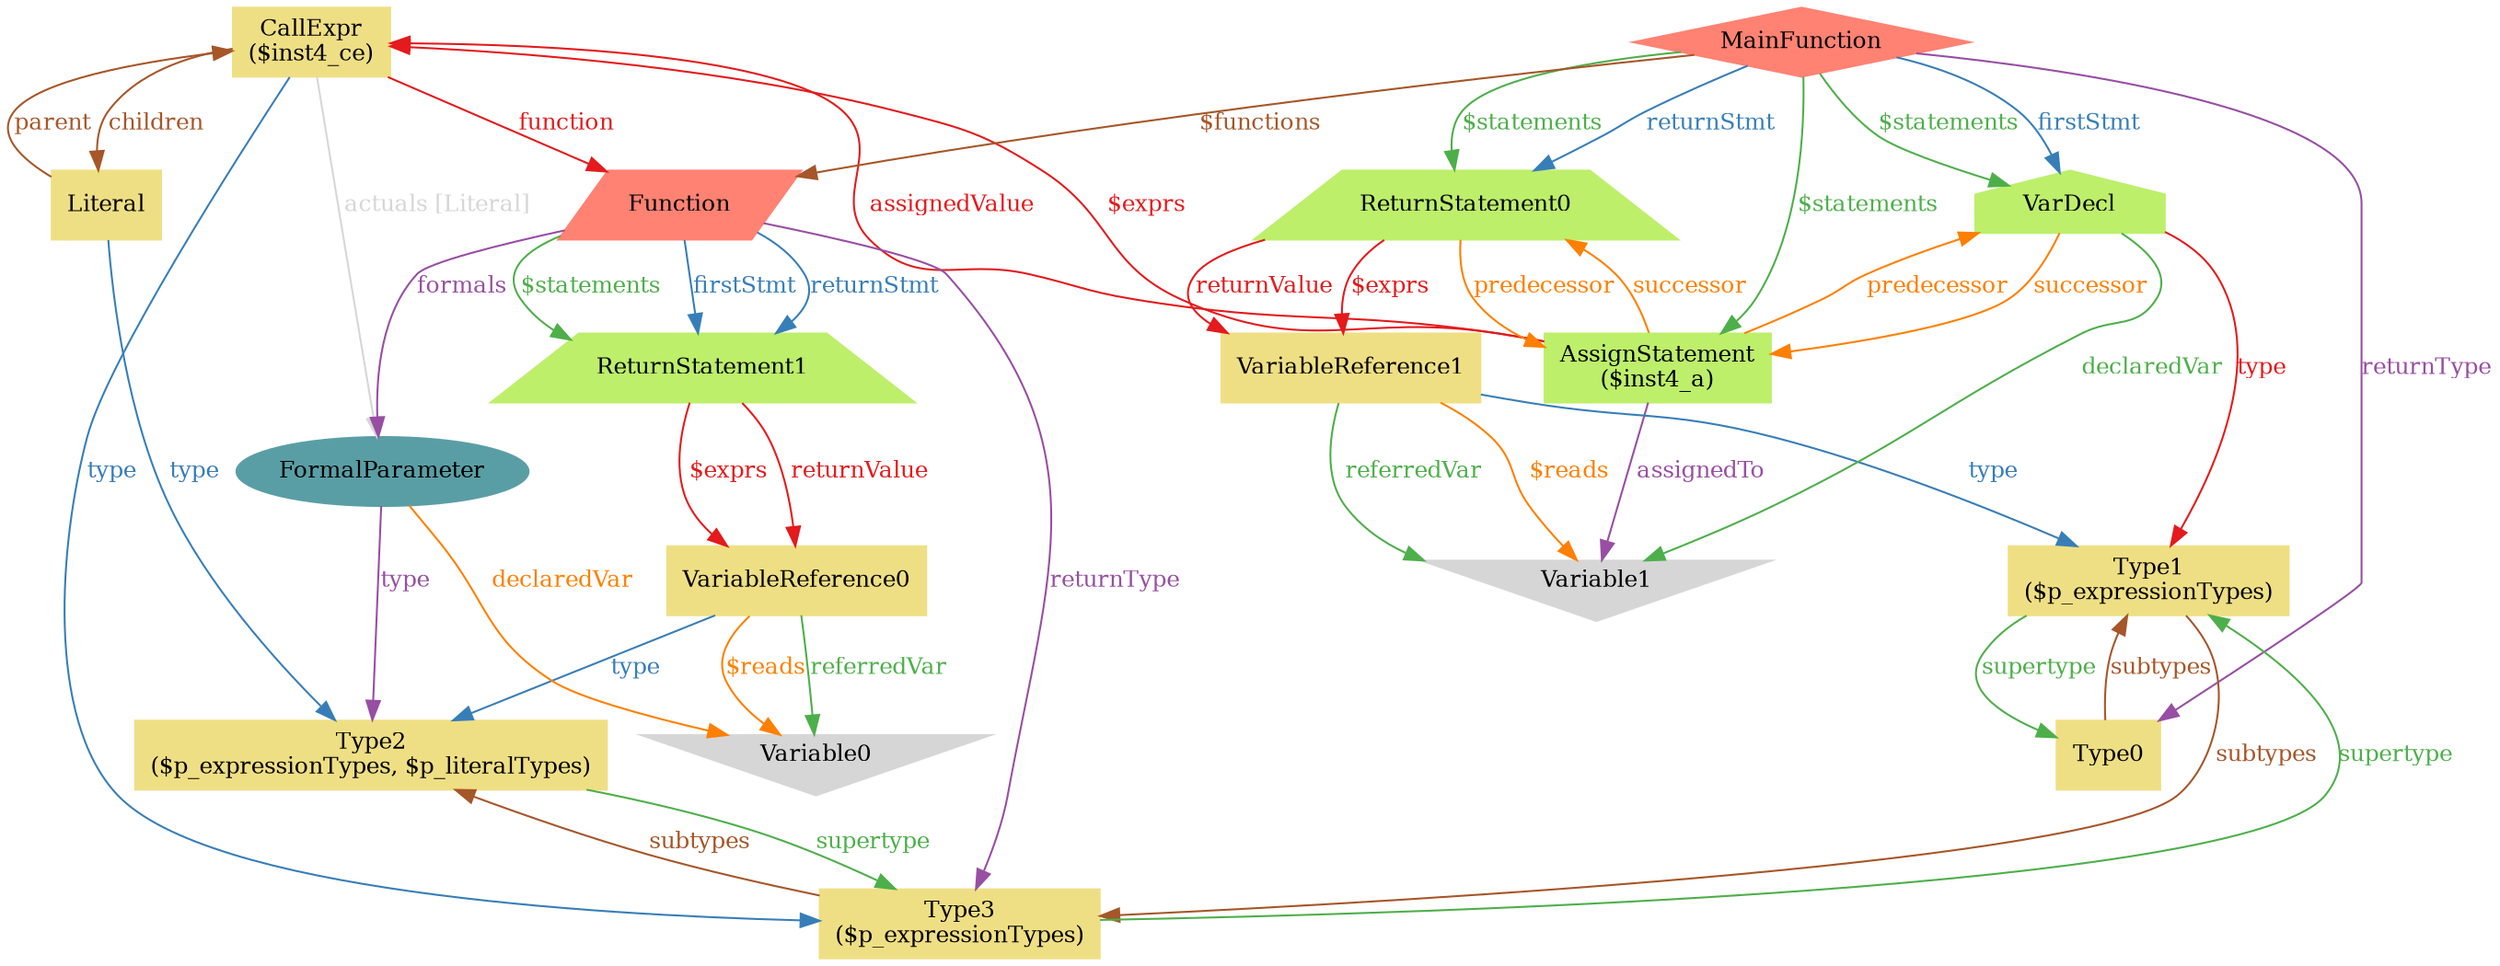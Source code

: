 digraph "graph" {
graph [fontsize=12]
node [fontsize=12]
edge [fontsize=12]
rankdir=TB;
"N15" -> "N2" [uuid = "<AssignStatement, CallExpr>", color = "#e41a1c", fontcolor = "#e41a1c", style = "solid", label = "$exprs", dir = "back", weight = "1"]
"N8" -> "N7" [uuid = "<ReturnStatement0, VariableReference1>", color = "#e41a1c", fontcolor = "#e41a1c", style = "solid", label = "$exprs", dir = "forward", weight = "1"]
"N12" -> "N11" [uuid = "<ReturnStatement1, VariableReference0>", color = "#e41a1c", fontcolor = "#e41a1c", style = "solid", label = "$exprs", dir = "forward", weight = "1"]
"N16" -> "N14" [uuid = "<MainFunction, Function>", color = "#a65628", fontcolor = "#a65628", style = "solid", label = "$functions", dir = "forward", weight = "1"]
"N11" -> "N1" [uuid = "<VariableReference0, Variable0>", color = "#ff7f00", fontcolor = "#ff7f00", style = "solid", label = "$reads", dir = "forward", weight = "1"]
"N7" -> "N0" [uuid = "<VariableReference1, Variable1>", color = "#ff7f00", fontcolor = "#ff7f00", style = "solid", label = "$reads", dir = "forward", weight = "1"]
"N14" -> "N12" [uuid = "<Function, ReturnStatement1>", color = "#4daf4a", fontcolor = "#4daf4a", style = "solid", label = "$statements", dir = "forward", weight = "1"]
"N16" -> "N2" [uuid = "<MainFunction, AssignStatement>", color = "#4daf4a", fontcolor = "#4daf4a", style = "solid", label = "$statements", dir = "forward", weight = "1"]
"N16" -> "N8" [uuid = "<MainFunction, ReturnStatement0>", color = "#4daf4a", fontcolor = "#4daf4a", style = "solid", label = "$statements", dir = "forward", weight = "1"]
"N16" -> "N9" [uuid = "<MainFunction, VarDecl>", color = "#4daf4a", fontcolor = "#4daf4a", style = "solid", label = "$statements", dir = "forward", weight = "1"]
"N15" -> "N13" [uuid = "<CallExpr, Literal, FormalParameter>", color = "#d6d6d6", fontcolor = "#d6d6d6", style = "solid", label = "actuals [Literal]", dir = "forward", weight = "1"]
"N2" -> "N0" [uuid = "<AssignStatement, Variable1>", color = "#984ea3", fontcolor = "#984ea3", style = "solid", label = "assignedTo", dir = "forward", weight = "1"]
"N15" -> "N2" [uuid = "<AssignStatement, CallExpr>", color = "#e41a1c", fontcolor = "#e41a1c", style = "solid", label = "assignedValue", dir = "back", weight = "1"]
"N15" -> "N10" [uuid = "<CallExpr, Literal>", color = "#a65628", fontcolor = "#a65628", style = "solid", label = "children", dir = "forward", weight = "1"]
"N13" -> "N1" [uuid = "<FormalParameter, Variable0>", color = "#ff7f00", fontcolor = "#ff7f00", style = "solid", label = "declaredVar", dir = "forward", weight = "1"]
"N9" -> "N0" [uuid = "<VarDecl, Variable1>", color = "#4daf4a", fontcolor = "#4daf4a", style = "solid", label = "declaredVar", dir = "forward", weight = "1"]
"N14" -> "N12" [uuid = "<Function, ReturnStatement1>", color = "#377eb8", fontcolor = "#377eb8", style = "solid", label = "firstStmt", dir = "forward", weight = "1"]
"N16" -> "N9" [uuid = "<MainFunction, VarDecl>", color = "#377eb8", fontcolor = "#377eb8", style = "solid", label = "firstStmt", dir = "forward", weight = "1"]
"N14" -> "N13" [uuid = "<Function, FormalParameter>", color = "#984ea3", fontcolor = "#984ea3", style = "solid", label = "formals", dir = "forward", weight = "1"]
"N15" -> "N14" [uuid = "<CallExpr, Function>", color = "#e41a1c", fontcolor = "#e41a1c", style = "solid", label = "function", dir = "forward", weight = "1"]
"N15" -> "N10" [uuid = "<Literal, CallExpr>", color = "#a65628", fontcolor = "#a65628", style = "solid", label = "parent", dir = "back", weight = "1"]
"N9" -> "N2" [uuid = "<AssignStatement, VarDecl>", color = "#ff7f00", fontcolor = "#ff7f00", style = "solid", label = "predecessor", dir = "back", weight = "1"]
"N8" -> "N2" [uuid = "<ReturnStatement0, AssignStatement>", color = "#ff7f00", fontcolor = "#ff7f00", style = "solid", label = "predecessor", dir = "forward", weight = "1"]
"N11" -> "N1" [uuid = "<VariableReference0, Variable0>", color = "#4daf4a", fontcolor = "#4daf4a", style = "solid", label = "referredVar", dir = "forward", weight = "1"]
"N7" -> "N0" [uuid = "<VariableReference1, Variable1>", color = "#4daf4a", fontcolor = "#4daf4a", style = "solid", label = "referredVar", dir = "forward", weight = "1"]
"N14" -> "N12" [uuid = "<Function, ReturnStatement1>", color = "#377eb8", fontcolor = "#377eb8", style = "solid", label = "returnStmt", dir = "forward", weight = "1"]
"N16" -> "N8" [uuid = "<MainFunction, ReturnStatement0>", color = "#377eb8", fontcolor = "#377eb8", style = "solid", label = "returnStmt", dir = "forward", weight = "1"]
"N14" -> "N4" [uuid = "<Function, Type3>", color = "#984ea3", fontcolor = "#984ea3", style = "solid", label = "returnType", dir = "forward", weight = "1"]
"N16" -> "N3" [uuid = "<MainFunction, Type0>", color = "#984ea3", fontcolor = "#984ea3", style = "solid", label = "returnType", dir = "forward", weight = "1"]
"N8" -> "N7" [uuid = "<ReturnStatement0, VariableReference1>", color = "#e41a1c", fontcolor = "#e41a1c", style = "solid", label = "returnValue", dir = "forward", weight = "1"]
"N12" -> "N11" [uuid = "<ReturnStatement1, VariableReference0>", color = "#e41a1c", fontcolor = "#e41a1c", style = "solid", label = "returnValue", dir = "forward", weight = "1"]
"N6" -> "N3" [uuid = "<Type0, Type1>", color = "#a65628", fontcolor = "#a65628", style = "solid", label = "subtypes", dir = "back", weight = "1"]
"N6" -> "N4" [uuid = "<Type1, Type3>", color = "#a65628", fontcolor = "#a65628", style = "solid", label = "subtypes", dir = "forward", weight = "1"]
"N5" -> "N4" [uuid = "<Type3, Type2>", color = "#a65628", fontcolor = "#a65628", style = "solid", label = "subtypes", dir = "back", weight = "1"]
"N8" -> "N2" [uuid = "<AssignStatement, ReturnStatement0>", color = "#ff7f00", fontcolor = "#ff7f00", style = "solid", label = "successor", dir = "back", weight = "1"]
"N9" -> "N2" [uuid = "<VarDecl, AssignStatement>", color = "#ff7f00", fontcolor = "#ff7f00", style = "solid", label = "successor", dir = "forward", weight = "1"]
"N6" -> "N3" [uuid = "<Type1, Type0>", color = "#4daf4a", fontcolor = "#4daf4a", style = "solid", label = "supertype", dir = "forward", weight = "1"]
"N5" -> "N4" [uuid = "<Type2, Type3>", color = "#4daf4a", fontcolor = "#4daf4a", style = "solid", label = "supertype", dir = "forward", weight = "1"]
"N6" -> "N4" [uuid = "<Type3, Type1>", color = "#4daf4a", fontcolor = "#4daf4a", style = "solid", label = "supertype", dir = "back", weight = "1"]
"N15" -> "N4" [uuid = "<CallExpr, Type3>", color = "#377eb8", fontcolor = "#377eb8", style = "solid", label = "type", dir = "forward", weight = "1"]
"N10" -> "N5" [uuid = "<Literal, Type2>", color = "#377eb8", fontcolor = "#377eb8", style = "solid", label = "type", dir = "forward", weight = "1"]
"N11" -> "N5" [uuid = "<VariableReference0, Type2>", color = "#377eb8", fontcolor = "#377eb8", style = "solid", label = "type", dir = "forward", weight = "1"]
"N7" -> "N6" [uuid = "<VariableReference1, Type1>", color = "#377eb8", fontcolor = "#377eb8", style = "solid", label = "type", dir = "forward", weight = "1"]
"N13" -> "N5" [uuid = "<FormalParameter, Type2>", color = "#984ea3", fontcolor = "#984ea3", style = "solid", label = "type", dir = "forward", weight = "1"]
"N9" -> "N6" [uuid = "<VarDecl, Type1>", color = "#e41a1c", fontcolor = "#e41a1c", style = "solid", label = "type", dir = "forward", weight = "1"]
"N0" [uuid="Variable1", label="Variable1", color="#d6d6d6", fontcolor = "#000000", shape = "invtriangle", style = "filled, solid"]
"N1" [uuid="Variable0", label="Variable0", color="#d6d6d6", fontcolor = "#000000", shape = "invtriangle", style = "filled, solid"]
"N2" [uuid="AssignStatement", label="AssignStatement\n($inst4_a)", color="#bdef6b", fontcolor = "#000000", shape = "box", style = "filled, solid"]
"N3" [uuid="Type0", label="Type0", color="#efdf84", fontcolor = "#000000", shape = "box", style = "filled, solid"]
"N4" [uuid="Type3", label="Type3\n($p_expressionTypes)", color="#efdf84", fontcolor = "#000000", shape = "box", style = "filled, solid"]
"N5" [uuid="Type2", label="Type2\n($p_expressionTypes, $p_literalTypes)", color="#efdf84", fontcolor = "#000000", shape = "box", style = "filled, solid"]
"N6" [uuid="Type1", label="Type1\n($p_expressionTypes)", color="#efdf84", fontcolor = "#000000", shape = "box", style = "filled, solid"]
"N7" [uuid="VariableReference1", label="VariableReference1", color="#efdf84", fontcolor = "#000000", shape = "box", style = "filled, solid"]
"N8" [uuid="ReturnStatement0", label="ReturnStatement0", color="#bdef6b", fontcolor = "#000000", shape = "trapezium", style = "filled, solid"]
"N9" [uuid="VarDecl", label="VarDecl", color="#bdef6b", fontcolor = "#000000", shape = "house", style = "filled, solid"]
"N10" [uuid="Literal", label="Literal", color="#efdf84", fontcolor = "#000000", shape = "box", style = "filled, solid"]
"N11" [uuid="VariableReference0", label="VariableReference0", color="#efdf84", fontcolor = "#000000", shape = "box", style = "filled, solid"]
"N12" [uuid="ReturnStatement1", label="ReturnStatement1", color="#bdef6b", fontcolor = "#000000", shape = "trapezium", style = "filled, solid"]
"N13" [uuid="FormalParameter", label="FormalParameter", color="#5a9ea5", fontcolor = "#000000", shape = "ellipse", style = "filled, solid"]
"N14" [uuid="Function", label="Function", color="#ff8273", fontcolor = "#000000", shape = "parallelogram", style = "filled, solid"]
"N15" [uuid="CallExpr", label="CallExpr\n($inst4_ce)", color="#efdf84", fontcolor = "#000000", shape = "box", style = "filled, solid"]
"N16" [uuid="MainFunction", label="MainFunction", color="#ff8273", fontcolor = "#000000", shape = "diamond", style = "filled, solid"]
}
